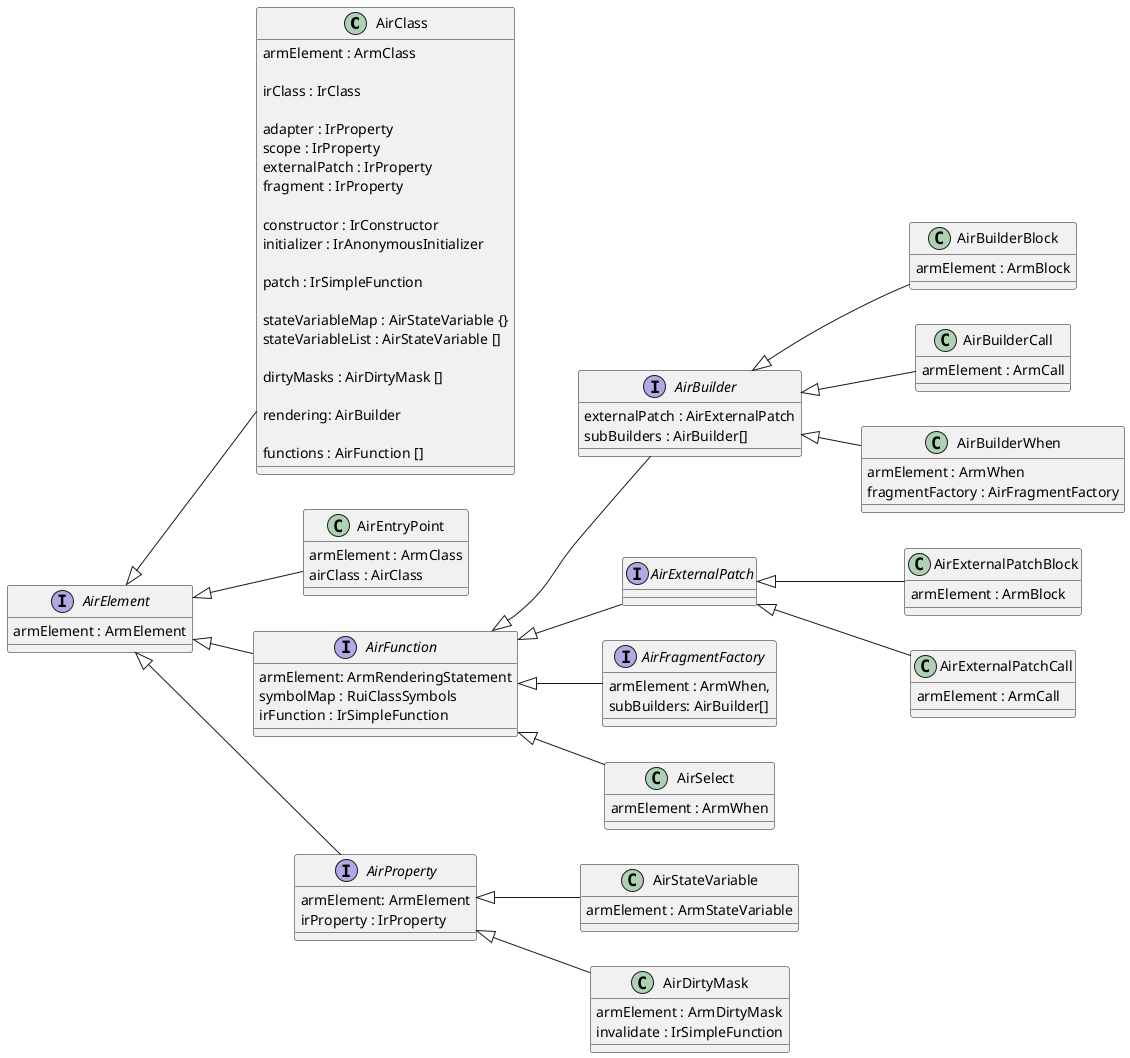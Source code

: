 @startuml

left to right direction

class AirClass {
    armElement : ArmClass

    irClass : IrClass

    adapter : IrProperty
    scope : IrProperty
    externalPatch : IrProperty
    fragment : IrProperty

    constructor : IrConstructor
    initializer : IrAnonymousInitializer

    patch : IrSimpleFunction

    stateVariableMap : AirStateVariable {}
    stateVariableList : AirStateVariable []

    dirtyMasks : AirDirtyMask []

    rendering: AirBuilder

    functions : AirFunction []
}
AirElement <|-- AirClass

class AirEntryPoint {
    armElement : ArmClass
    airClass : AirClass
}
AirElement <|-- AirEntryPoint

class AirBuilderBlock {
    armElement : ArmBlock
}
AirBuilder <|-- AirBuilderBlock

class AirBuilderCall {
    armElement : ArmCall
}
AirBuilder <|-- AirBuilderCall

class AirBuilderWhen {
    armElement : ArmWhen
    fragmentFactory : AirFragmentFactory
}
AirBuilder <|-- AirBuilderWhen

interface AirBuilder {
    externalPatch : AirExternalPatch
    subBuilders : AirBuilder[]
}
AirFunction <|-- AirBuilder

class AirExternalPatchBlock {
    armElement : ArmBlock
}
AirExternalPatch <|-- AirExternalPatchBlock

interface AirFragmentFactory {
    armElement : ArmWhen,
    subBuilders: AirBuilder[]
}
AirFunction <|-- AirFragmentFactory

class AirExternalPatchCall {
    armElement : ArmCall
}
AirExternalPatch <|-- AirExternalPatchCall

interface AirExternalPatch
AirFunction <|-- AirExternalPatch

class AirSelect {
    armElement : ArmWhen
}
AirFunction <|-- AirSelect

interface AirFunction {
    armElement: ArmRenderingStatement
    symbolMap : RuiClassSymbols
    irFunction : IrSimpleFunction
}
AirElement <|-- AirFunction

class AirStateVariable {
    armElement : ArmStateVariable
}
AirProperty <|-- AirStateVariable

class AirDirtyMask {
    armElement : ArmDirtyMask
    invalidate : IrSimpleFunction
}
AirProperty <|-- AirDirtyMask

interface AirProperty {
    armElement: ArmElement
    irProperty : IrProperty
}
AirElement <|-- AirProperty

interface AirElement {
    armElement : ArmElement
}

@enduml